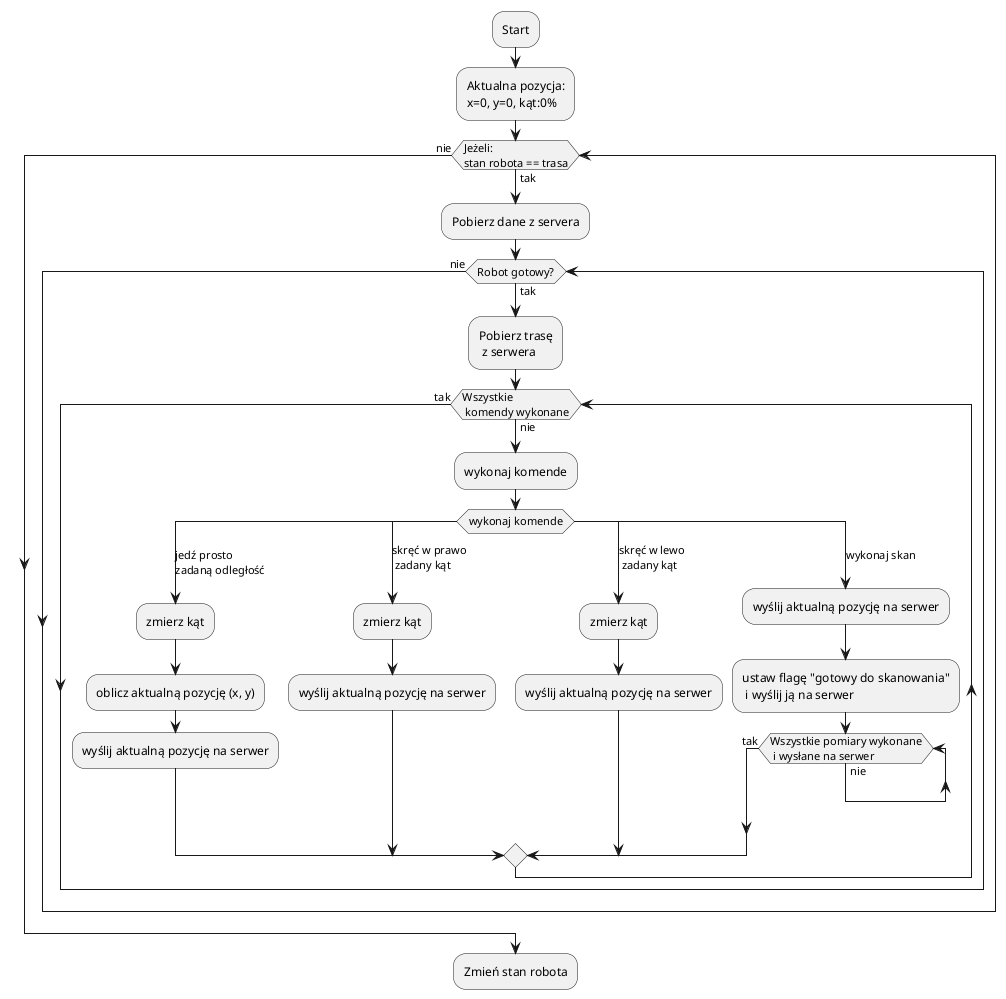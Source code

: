 @startuml trace_task

:Start;
:Aktualna pozycja:\nx=0, y=0, kąt:0%;

while (Jeżeli:\nstan robota == trasa) is (tak)
    :Pobierz dane z servera;
    while (Robot gotowy?) is (tak)
        :Pobierz trasę\n z serwera;
        while (Wszystkie \n komendy wykonane) is (nie)
            :wykonaj komende;
            switch(wykonaj komende)
            case (jedź prosto\nzadaną odległość) 
                :zmierz kąt;
                :oblicz aktualną pozycję (x, y);
                :wyślij aktualną pozycję na serwer;
            case (skręć w prawo\n zadany kąt)
                :zmierz kąt;
                :wyślij aktualną pozycję na serwer;
            case (skręć w lewo\n zadany kąt)
                :zmierz kąt;
                :wyślij aktualną pozycję na serwer;
            case (wykonaj skan)
                :wyślij aktualną pozycję na serwer;
                :ustaw flagę "gotowy do skanowania"\n i wyślij ją na serwer;
                while (Wszystkie pomiary wykonane\n i wysłane na serwer) is (nie)
                endwhile (tak)
            endswitch
        endwhile (tak)
    endwhile (nie)
endwhile (nie)
:Zmień stan robota;

@enduml

